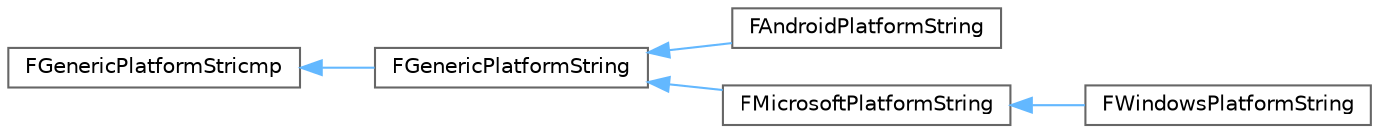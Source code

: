digraph "Graphical Class Hierarchy"
{
 // INTERACTIVE_SVG=YES
 // LATEX_PDF_SIZE
  bgcolor="transparent";
  edge [fontname=Helvetica,fontsize=10,labelfontname=Helvetica,labelfontsize=10];
  node [fontname=Helvetica,fontsize=10,shape=box,height=0.2,width=0.4];
  rankdir="LR";
  Node0 [id="Node000000",label="FGenericPlatformStricmp",height=0.2,width=0.4,color="grey40", fillcolor="white", style="filled",URL="$db/dd5/structFGenericPlatformStricmp.html",tooltip="Optimized locale and CRT independent case-insensitive string comparisons."];
  Node0 -> Node1 [id="edge3992_Node000000_Node000001",dir="back",color="steelblue1",style="solid",tooltip=" "];
  Node1 [id="Node000001",label="FGenericPlatformString",height=0.2,width=0.4,color="grey40", fillcolor="white", style="filled",URL="$d1/d81/structFGenericPlatformString.html",tooltip="Generic string implementation for most platforms."];
  Node1 -> Node2 [id="edge3993_Node000001_Node000002",dir="back",color="steelblue1",style="solid",tooltip=" "];
  Node2 [id="Node000002",label="FAndroidPlatformString",height=0.2,width=0.4,color="grey40", fillcolor="white", style="filled",URL="$d5/d69/structFAndroidPlatformString.html",tooltip="Android string implementation."];
  Node1 -> Node3 [id="edge3994_Node000001_Node000003",dir="back",color="steelblue1",style="solid",tooltip=" "];
  Node3 [id="Node000003",label="FMicrosoftPlatformString",height=0.2,width=0.4,color="grey40", fillcolor="white", style="filled",URL="$d8/d56/structFMicrosoftPlatformString.html",tooltip="Microsoft specific implementation."];
  Node3 -> Node4 [id="edge3995_Node000003_Node000004",dir="back",color="steelblue1",style="solid",tooltip=" "];
  Node4 [id="Node000004",label="FWindowsPlatformString",height=0.2,width=0.4,color="grey40", fillcolor="white", style="filled",URL="$d9/d35/structFWindowsPlatformString.html",tooltip="Windows string implementation."];
}
